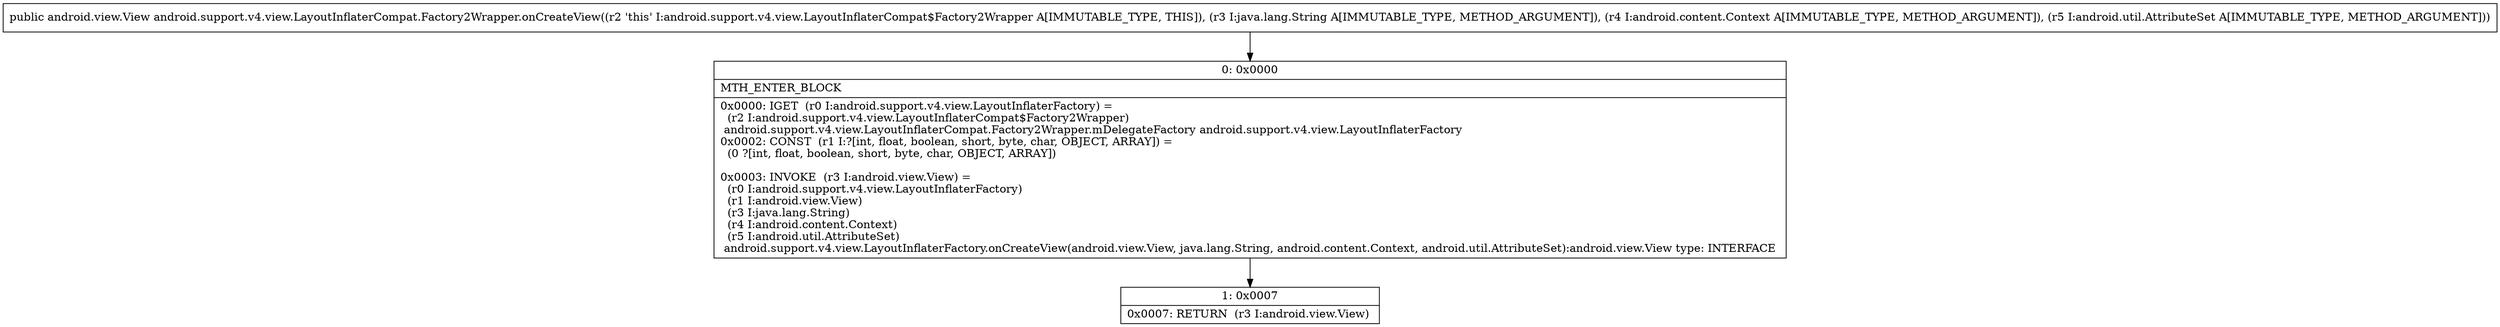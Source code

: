 digraph "CFG forandroid.support.v4.view.LayoutInflaterCompat.Factory2Wrapper.onCreateView(Ljava\/lang\/String;Landroid\/content\/Context;Landroid\/util\/AttributeSet;)Landroid\/view\/View;" {
Node_0 [shape=record,label="{0\:\ 0x0000|MTH_ENTER_BLOCK\l|0x0000: IGET  (r0 I:android.support.v4.view.LayoutInflaterFactory) = \l  (r2 I:android.support.v4.view.LayoutInflaterCompat$Factory2Wrapper)\l android.support.v4.view.LayoutInflaterCompat.Factory2Wrapper.mDelegateFactory android.support.v4.view.LayoutInflaterFactory \l0x0002: CONST  (r1 I:?[int, float, boolean, short, byte, char, OBJECT, ARRAY]) = \l  (0 ?[int, float, boolean, short, byte, char, OBJECT, ARRAY])\l \l0x0003: INVOKE  (r3 I:android.view.View) = \l  (r0 I:android.support.v4.view.LayoutInflaterFactory)\l  (r1 I:android.view.View)\l  (r3 I:java.lang.String)\l  (r4 I:android.content.Context)\l  (r5 I:android.util.AttributeSet)\l android.support.v4.view.LayoutInflaterFactory.onCreateView(android.view.View, java.lang.String, android.content.Context, android.util.AttributeSet):android.view.View type: INTERFACE \l}"];
Node_1 [shape=record,label="{1\:\ 0x0007|0x0007: RETURN  (r3 I:android.view.View) \l}"];
MethodNode[shape=record,label="{public android.view.View android.support.v4.view.LayoutInflaterCompat.Factory2Wrapper.onCreateView((r2 'this' I:android.support.v4.view.LayoutInflaterCompat$Factory2Wrapper A[IMMUTABLE_TYPE, THIS]), (r3 I:java.lang.String A[IMMUTABLE_TYPE, METHOD_ARGUMENT]), (r4 I:android.content.Context A[IMMUTABLE_TYPE, METHOD_ARGUMENT]), (r5 I:android.util.AttributeSet A[IMMUTABLE_TYPE, METHOD_ARGUMENT])) }"];
MethodNode -> Node_0;
Node_0 -> Node_1;
}

